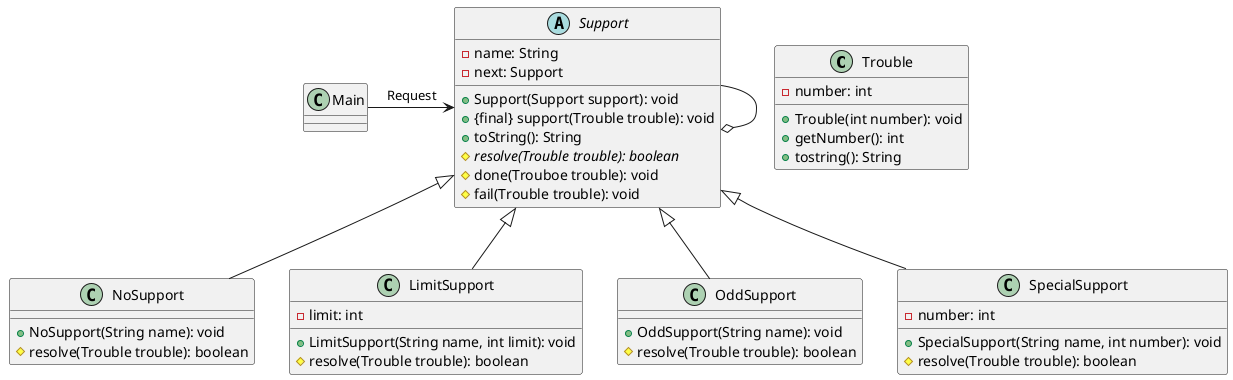@startuml ChainOfResponsibility
class Trouble {
  - number: int 
  + Trouble(int number): void
  + getNumber(): int 
  + tostring(): String
}

abstract Support {
  - name: String 
  - next: Support 
  + Support(Support support): void
  + {final} support(Trouble trouble): void
  + toString(): String 
  # {abstract} resolve(Trouble trouble): boolean
  # done(Trouboe trouble): void
  # fail(Trouble trouble): void
}

class NoSupport extends Support {
  + NoSupport(String name): void
  # resolve(Trouble trouble): boolean
}

class LimitSupport extends Support {
  - limit: int
  + LimitSupport(String name, int limit): void
  # resolve(Trouble trouble): boolean
}

class OddSupport extends Support {
  + OddSupport(String name): void
  # resolve(Trouble trouble): boolean
}

class SpecialSupport extends Support {
  - number: int
  + SpecialSupport(String name, int number): void
  # resolve(Trouble trouble): boolean
}

class Main {}

Main -right-> Support: Request
Support --o Support
@enduml